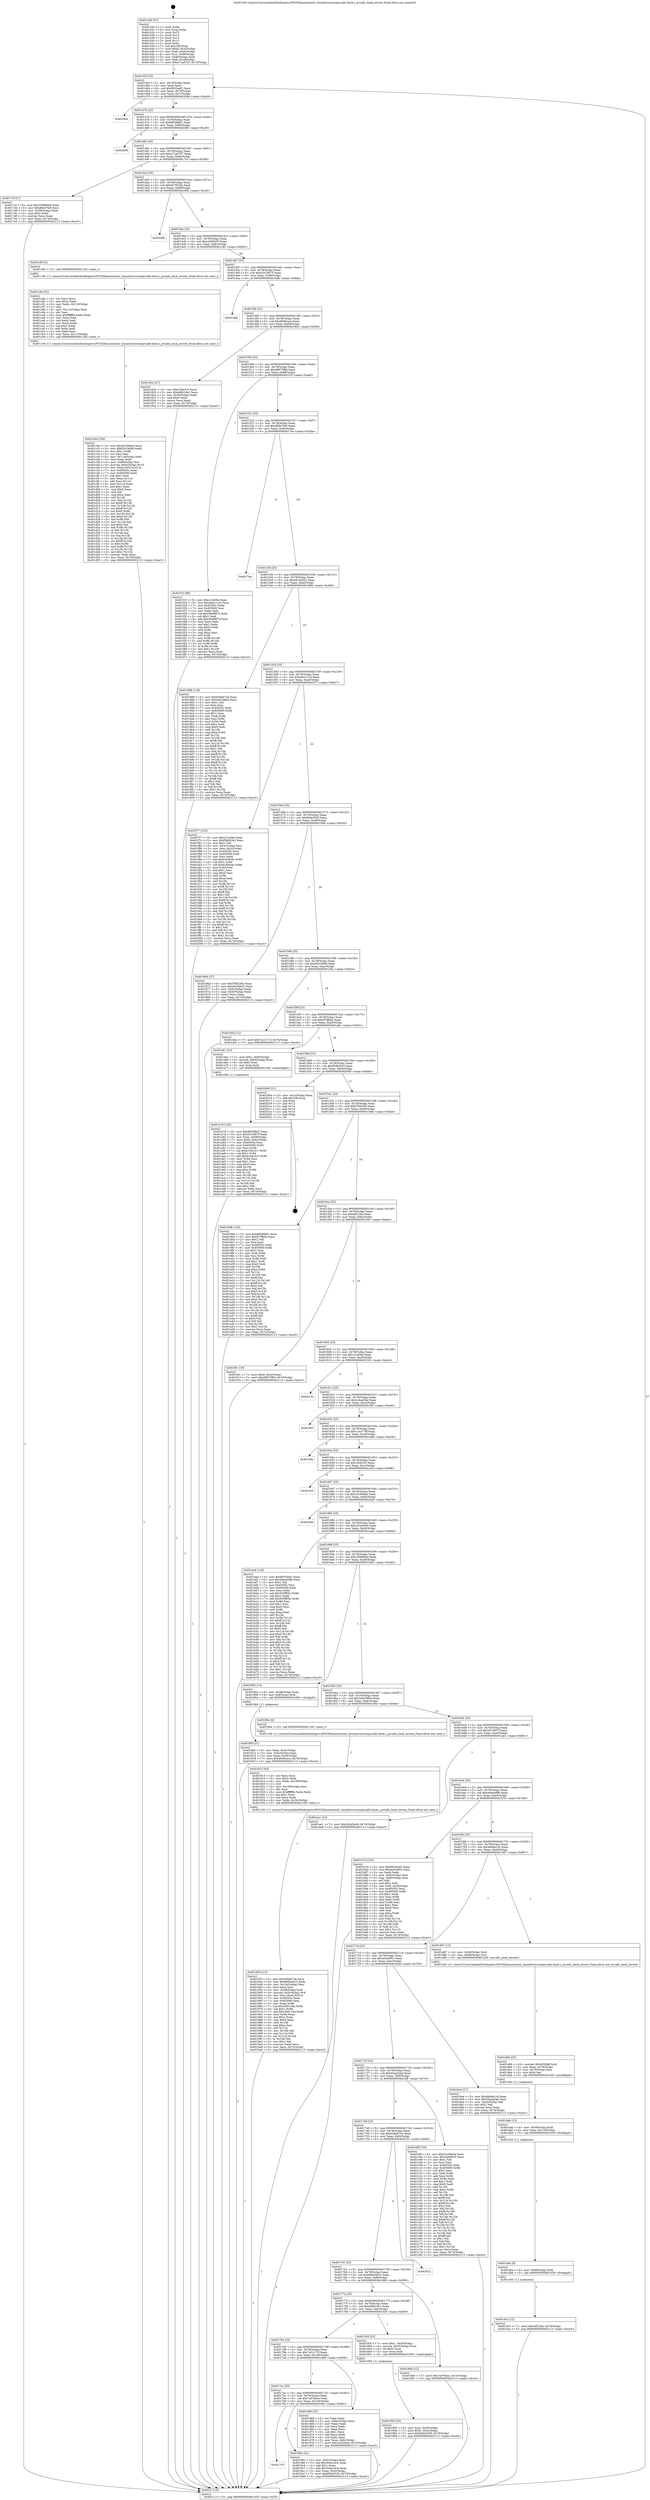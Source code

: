 digraph "0x401430" {
  label = "0x401430 (/mnt/c/Users/mathe/Desktop/tcc/POCII/binaries/extr_linuxdriversxenpvcalls-back.c_pvcalls_back_uevent_Final-ollvm.out::main(0))"
  labelloc = "t"
  node[shape=record]

  Entry [label="",width=0.3,height=0.3,shape=circle,fillcolor=black,style=filled]
  "0x40145f" [label="{
     0x40145f [23]\l
     | [instrs]\l
     &nbsp;&nbsp;0x40145f \<+3\>: mov -0x74(%rbp),%eax\l
     &nbsp;&nbsp;0x401462 \<+2\>: mov %eax,%ecx\l
     &nbsp;&nbsp;0x401464 \<+6\>: sub $0x8935eef1,%ecx\l
     &nbsp;&nbsp;0x40146a \<+3\>: mov %eax,-0x78(%rbp)\l
     &nbsp;&nbsp;0x40146d \<+3\>: mov %ecx,-0x7c(%rbp)\l
     &nbsp;&nbsp;0x401470 \<+6\>: je 000000000040209d \<main+0xc6d\>\l
  }"]
  "0x40209d" [label="{
     0x40209d\l
  }", style=dashed]
  "0x401476" [label="{
     0x401476 [22]\l
     | [instrs]\l
     &nbsp;&nbsp;0x401476 \<+5\>: jmp 000000000040147b \<main+0x4b\>\l
     &nbsp;&nbsp;0x40147b \<+3\>: mov -0x78(%rbp),%eax\l
     &nbsp;&nbsp;0x40147e \<+5\>: sub $0x89508bf1,%eax\l
     &nbsp;&nbsp;0x401483 \<+3\>: mov %eax,-0x80(%rbp)\l
     &nbsp;&nbsp;0x401486 \<+6\>: je 000000000040206f \<main+0xc3f\>\l
  }"]
  Exit [label="",width=0.3,height=0.3,shape=circle,fillcolor=black,style=filled,peripheries=2]
  "0x40206f" [label="{
     0x40206f\l
  }", style=dashed]
  "0x40148c" [label="{
     0x40148c [25]\l
     | [instrs]\l
     &nbsp;&nbsp;0x40148c \<+5\>: jmp 0000000000401491 \<main+0x61\>\l
     &nbsp;&nbsp;0x401491 \<+3\>: mov -0x78(%rbp),%eax\l
     &nbsp;&nbsp;0x401494 \<+5\>: sub $0xa71ad7d7,%eax\l
     &nbsp;&nbsp;0x401499 \<+6\>: mov %eax,-0x84(%rbp)\l
     &nbsp;&nbsp;0x40149f \<+6\>: je 00000000004017cf \<main+0x39f\>\l
  }"]
  "0x401dc3" [label="{
     0x401dc3 [12]\l
     | [instrs]\l
     &nbsp;&nbsp;0x401dc3 \<+7\>: movl $0x4df126a,-0x74(%rbp)\l
     &nbsp;&nbsp;0x401dca \<+5\>: jmp 0000000000402113 \<main+0xce3\>\l
  }"]
  "0x4017cf" [label="{
     0x4017cf [27]\l
     | [instrs]\l
     &nbsp;&nbsp;0x4017cf \<+5\>: mov $0x255880bd,%eax\l
     &nbsp;&nbsp;0x4017d4 \<+5\>: mov $0xd8de7fe9,%ecx\l
     &nbsp;&nbsp;0x4017d9 \<+3\>: mov -0x38(%rbp),%edx\l
     &nbsp;&nbsp;0x4017dc \<+3\>: cmp $0x2,%edx\l
     &nbsp;&nbsp;0x4017df \<+3\>: cmovne %ecx,%eax\l
     &nbsp;&nbsp;0x4017e2 \<+3\>: mov %eax,-0x74(%rbp)\l
     &nbsp;&nbsp;0x4017e5 \<+5\>: jmp 0000000000402113 \<main+0xce3\>\l
  }"]
  "0x4014a5" [label="{
     0x4014a5 [25]\l
     | [instrs]\l
     &nbsp;&nbsp;0x4014a5 \<+5\>: jmp 00000000004014aa \<main+0x7a\>\l
     &nbsp;&nbsp;0x4014aa \<+3\>: mov -0x78(%rbp),%eax\l
     &nbsp;&nbsp;0x4014ad \<+5\>: sub $0xbb7852fa,%eax\l
     &nbsp;&nbsp;0x4014b2 \<+6\>: mov %eax,-0x88(%rbp)\l
     &nbsp;&nbsp;0x4014b8 \<+6\>: je 00000000004020fb \<main+0xccb\>\l
  }"]
  "0x402113" [label="{
     0x402113 [5]\l
     | [instrs]\l
     &nbsp;&nbsp;0x402113 \<+5\>: jmp 000000000040145f \<main+0x2f\>\l
  }"]
  "0x401430" [label="{
     0x401430 [47]\l
     | [instrs]\l
     &nbsp;&nbsp;0x401430 \<+1\>: push %rbp\l
     &nbsp;&nbsp;0x401431 \<+3\>: mov %rsp,%rbp\l
     &nbsp;&nbsp;0x401434 \<+2\>: push %r15\l
     &nbsp;&nbsp;0x401436 \<+2\>: push %r14\l
     &nbsp;&nbsp;0x401438 \<+2\>: push %r13\l
     &nbsp;&nbsp;0x40143a \<+2\>: push %r12\l
     &nbsp;&nbsp;0x40143c \<+1\>: push %rbx\l
     &nbsp;&nbsp;0x40143d \<+7\>: sub $0x108,%rsp\l
     &nbsp;&nbsp;0x401444 \<+7\>: movl $0x0,-0x3c(%rbp)\l
     &nbsp;&nbsp;0x40144b \<+3\>: mov %edi,-0x40(%rbp)\l
     &nbsp;&nbsp;0x40144e \<+4\>: mov %rsi,-0x48(%rbp)\l
     &nbsp;&nbsp;0x401452 \<+3\>: mov -0x40(%rbp),%edi\l
     &nbsp;&nbsp;0x401455 \<+3\>: mov %edi,-0x38(%rbp)\l
     &nbsp;&nbsp;0x401458 \<+7\>: movl $0xa71ad7d7,-0x74(%rbp)\l
  }"]
  "0x401dba" [label="{
     0x401dba [9]\l
     | [instrs]\l
     &nbsp;&nbsp;0x401dba \<+4\>: mov -0x68(%rbp),%rdi\l
     &nbsp;&nbsp;0x401dbe \<+5\>: call 0000000000401030 \<free@plt\>\l
     | [calls]\l
     &nbsp;&nbsp;0x401030 \{1\} (unknown)\l
  }"]
  "0x4020fb" [label="{
     0x4020fb\l
  }", style=dashed]
  "0x4014be" [label="{
     0x4014be [25]\l
     | [instrs]\l
     &nbsp;&nbsp;0x4014be \<+5\>: jmp 00000000004014c3 \<main+0x93\>\l
     &nbsp;&nbsp;0x4014c3 \<+3\>: mov -0x78(%rbp),%eax\l
     &nbsp;&nbsp;0x4014c6 \<+5\>: sub $0xcdd0f435,%eax\l
     &nbsp;&nbsp;0x4014cb \<+6\>: mov %eax,-0x8c(%rbp)\l
     &nbsp;&nbsp;0x4014d1 \<+6\>: je 0000000000401c85 \<main+0x855\>\l
  }"]
  "0x401dab" [label="{
     0x401dab [15]\l
     | [instrs]\l
     &nbsp;&nbsp;0x401dab \<+4\>: mov -0x58(%rbp),%rdi\l
     &nbsp;&nbsp;0x401daf \<+6\>: mov %eax,-0x118(%rbp)\l
     &nbsp;&nbsp;0x401db5 \<+5\>: call 0000000000401030 \<free@plt\>\l
     | [calls]\l
     &nbsp;&nbsp;0x401030 \{1\} (unknown)\l
  }"]
  "0x401c85" [label="{
     0x401c85 [5]\l
     | [instrs]\l
     &nbsp;&nbsp;0x401c85 \<+5\>: call 0000000000401160 \<next_i\>\l
     | [calls]\l
     &nbsp;&nbsp;0x401160 \{1\} (/mnt/c/Users/mathe/Desktop/tcc/POCII/binaries/extr_linuxdriversxenpvcalls-back.c_pvcalls_back_uevent_Final-ollvm.out::next_i)\l
  }"]
  "0x4014d7" [label="{
     0x4014d7 [25]\l
     | [instrs]\l
     &nbsp;&nbsp;0x4014d7 \<+5\>: jmp 00000000004014dc \<main+0xac\>\l
     &nbsp;&nbsp;0x4014dc \<+3\>: mov -0x78(%rbp),%eax\l
     &nbsp;&nbsp;0x4014df \<+5\>: sub $0xd2e7b675,%eax\l
     &nbsp;&nbsp;0x4014e4 \<+6\>: mov %eax,-0x90(%rbp)\l
     &nbsp;&nbsp;0x4014ea \<+6\>: je 0000000000401ddb \<main+0x9ab\>\l
  }"]
  "0x401d94" [label="{
     0x401d94 [23]\l
     | [instrs]\l
     &nbsp;&nbsp;0x401d94 \<+10\>: movabs $0x4030b6,%rdi\l
     &nbsp;&nbsp;0x401d9e \<+3\>: mov %eax,-0x70(%rbp)\l
     &nbsp;&nbsp;0x401da1 \<+3\>: mov -0x70(%rbp),%esi\l
     &nbsp;&nbsp;0x401da4 \<+2\>: mov $0x0,%al\l
     &nbsp;&nbsp;0x401da6 \<+5\>: call 0000000000401040 \<printf@plt\>\l
     | [calls]\l
     &nbsp;&nbsp;0x401040 \{1\} (unknown)\l
  }"]
  "0x401ddb" [label="{
     0x401ddb\l
  }", style=dashed]
  "0x4014f0" [label="{
     0x4014f0 [25]\l
     | [instrs]\l
     &nbsp;&nbsp;0x4014f0 \<+5\>: jmp 00000000004014f5 \<main+0xc5\>\l
     &nbsp;&nbsp;0x4014f5 \<+3\>: mov -0x78(%rbp),%eax\l
     &nbsp;&nbsp;0x4014f8 \<+5\>: sub $0xd649cace,%eax\l
     &nbsp;&nbsp;0x4014fd \<+6\>: mov %eax,-0x94(%rbp)\l
     &nbsp;&nbsp;0x401503 \<+6\>: je 0000000000401824 \<main+0x3f4\>\l
  }"]
  "0x401cbe" [label="{
     0x401cbe [156]\l
     | [instrs]\l
     &nbsp;&nbsp;0x401cbe \<+5\>: mov $0x23c59bd4,%ecx\l
     &nbsp;&nbsp;0x401cc3 \<+5\>: mov $0xf3419d09,%edx\l
     &nbsp;&nbsp;0x401cc8 \<+3\>: mov $0x1,%r8b\l
     &nbsp;&nbsp;0x401ccb \<+2\>: xor %esi,%esi\l
     &nbsp;&nbsp;0x401ccd \<+6\>: mov -0x114(%rbp),%edi\l
     &nbsp;&nbsp;0x401cd3 \<+3\>: imul %eax,%edi\l
     &nbsp;&nbsp;0x401cd6 \<+4\>: mov -0x68(%rbp),%r9\l
     &nbsp;&nbsp;0x401cda \<+4\>: movslq -0x6c(%rbp),%r10\l
     &nbsp;&nbsp;0x401cde \<+4\>: mov %edi,(%r9,%r10,4)\l
     &nbsp;&nbsp;0x401ce2 \<+7\>: mov 0x40505c,%eax\l
     &nbsp;&nbsp;0x401ce9 \<+7\>: mov 0x405060,%edi\l
     &nbsp;&nbsp;0x401cf0 \<+3\>: sub $0x1,%esi\l
     &nbsp;&nbsp;0x401cf3 \<+3\>: mov %eax,%r11d\l
     &nbsp;&nbsp;0x401cf6 \<+3\>: add %esi,%r11d\l
     &nbsp;&nbsp;0x401cf9 \<+4\>: imul %r11d,%eax\l
     &nbsp;&nbsp;0x401cfd \<+3\>: and $0x1,%eax\l
     &nbsp;&nbsp;0x401d00 \<+3\>: cmp $0x0,%eax\l
     &nbsp;&nbsp;0x401d03 \<+3\>: sete %bl\l
     &nbsp;&nbsp;0x401d06 \<+3\>: cmp $0xa,%edi\l
     &nbsp;&nbsp;0x401d09 \<+4\>: setl %r14b\l
     &nbsp;&nbsp;0x401d0d \<+3\>: mov %bl,%r15b\l
     &nbsp;&nbsp;0x401d10 \<+4\>: xor $0xff,%r15b\l
     &nbsp;&nbsp;0x401d14 \<+3\>: mov %r14b,%r12b\l
     &nbsp;&nbsp;0x401d17 \<+4\>: xor $0xff,%r12b\l
     &nbsp;&nbsp;0x401d1b \<+4\>: xor $0x0,%r8b\l
     &nbsp;&nbsp;0x401d1f \<+3\>: mov %r15b,%r13b\l
     &nbsp;&nbsp;0x401d22 \<+4\>: and $0x0,%r13b\l
     &nbsp;&nbsp;0x401d26 \<+3\>: and %r8b,%bl\l
     &nbsp;&nbsp;0x401d29 \<+3\>: mov %r12b,%al\l
     &nbsp;&nbsp;0x401d2c \<+2\>: and $0x0,%al\l
     &nbsp;&nbsp;0x401d2e \<+3\>: and %r8b,%r14b\l
     &nbsp;&nbsp;0x401d31 \<+3\>: or %bl,%r13b\l
     &nbsp;&nbsp;0x401d34 \<+3\>: or %r14b,%al\l
     &nbsp;&nbsp;0x401d37 \<+3\>: xor %al,%r13b\l
     &nbsp;&nbsp;0x401d3a \<+3\>: or %r12b,%r15b\l
     &nbsp;&nbsp;0x401d3d \<+4\>: xor $0xff,%r15b\l
     &nbsp;&nbsp;0x401d41 \<+4\>: or $0x0,%r8b\l
     &nbsp;&nbsp;0x401d45 \<+3\>: and %r8b,%r15b\l
     &nbsp;&nbsp;0x401d48 \<+3\>: or %r15b,%r13b\l
     &nbsp;&nbsp;0x401d4b \<+4\>: test $0x1,%r13b\l
     &nbsp;&nbsp;0x401d4f \<+3\>: cmovne %edx,%ecx\l
     &nbsp;&nbsp;0x401d52 \<+3\>: mov %ecx,-0x74(%rbp)\l
     &nbsp;&nbsp;0x401d55 \<+5\>: jmp 0000000000402113 \<main+0xce3\>\l
  }"]
  "0x401824" [label="{
     0x401824 [27]\l
     | [instrs]\l
     &nbsp;&nbsp;0x401824 \<+5\>: mov $0x1fc9cf10,%eax\l
     &nbsp;&nbsp;0x401829 \<+5\>: mov $0x6dfb14b1,%ecx\l
     &nbsp;&nbsp;0x40182e \<+3\>: mov -0x34(%rbp),%edx\l
     &nbsp;&nbsp;0x401831 \<+3\>: cmp $0x0,%edx\l
     &nbsp;&nbsp;0x401834 \<+3\>: cmove %ecx,%eax\l
     &nbsp;&nbsp;0x401837 \<+3\>: mov %eax,-0x74(%rbp)\l
     &nbsp;&nbsp;0x40183a \<+5\>: jmp 0000000000402113 \<main+0xce3\>\l
  }"]
  "0x401509" [label="{
     0x401509 [25]\l
     | [instrs]\l
     &nbsp;&nbsp;0x401509 \<+5\>: jmp 000000000040150e \<main+0xde\>\l
     &nbsp;&nbsp;0x40150e \<+3\>: mov -0x78(%rbp),%eax\l
     &nbsp;&nbsp;0x401511 \<+5\>: sub $0xd8975fb9,%eax\l
     &nbsp;&nbsp;0x401516 \<+6\>: mov %eax,-0x98(%rbp)\l
     &nbsp;&nbsp;0x40151c \<+6\>: je 0000000000401f1f \<main+0xaef\>\l
  }"]
  "0x401c8a" [label="{
     0x401c8a [52]\l
     | [instrs]\l
     &nbsp;&nbsp;0x401c8a \<+2\>: xor %ecx,%ecx\l
     &nbsp;&nbsp;0x401c8c \<+5\>: mov $0x2,%edx\l
     &nbsp;&nbsp;0x401c91 \<+6\>: mov %edx,-0x110(%rbp)\l
     &nbsp;&nbsp;0x401c97 \<+1\>: cltd\l
     &nbsp;&nbsp;0x401c98 \<+6\>: mov -0x110(%rbp),%esi\l
     &nbsp;&nbsp;0x401c9e \<+2\>: idiv %esi\l
     &nbsp;&nbsp;0x401ca0 \<+6\>: imul $0xfffffffe,%edx,%edx\l
     &nbsp;&nbsp;0x401ca6 \<+2\>: mov %ecx,%edi\l
     &nbsp;&nbsp;0x401ca8 \<+2\>: sub %edx,%edi\l
     &nbsp;&nbsp;0x401caa \<+2\>: mov %ecx,%edx\l
     &nbsp;&nbsp;0x401cac \<+3\>: sub $0x1,%edx\l
     &nbsp;&nbsp;0x401caf \<+2\>: add %edx,%edi\l
     &nbsp;&nbsp;0x401cb1 \<+2\>: sub %edi,%ecx\l
     &nbsp;&nbsp;0x401cb3 \<+6\>: mov %ecx,-0x114(%rbp)\l
     &nbsp;&nbsp;0x401cb9 \<+5\>: call 0000000000401160 \<next_i\>\l
     | [calls]\l
     &nbsp;&nbsp;0x401160 \{1\} (/mnt/c/Users/mathe/Desktop/tcc/POCII/binaries/extr_linuxdriversxenpvcalls-back.c_pvcalls_back_uevent_Final-ollvm.out::next_i)\l
  }"]
  "0x401f1f" [label="{
     0x401f1f [88]\l
     | [instrs]\l
     &nbsp;&nbsp;0x401f1f \<+5\>: mov $0xc21e09e,%eax\l
     &nbsp;&nbsp;0x401f24 \<+5\>: mov $0xebd1c124,%ecx\l
     &nbsp;&nbsp;0x401f29 \<+7\>: mov 0x40505c,%edx\l
     &nbsp;&nbsp;0x401f30 \<+7\>: mov 0x405060,%esi\l
     &nbsp;&nbsp;0x401f37 \<+2\>: mov %edx,%edi\l
     &nbsp;&nbsp;0x401f39 \<+6\>: sub $0x36e98f74,%edi\l
     &nbsp;&nbsp;0x401f3f \<+3\>: sub $0x1,%edi\l
     &nbsp;&nbsp;0x401f42 \<+6\>: add $0x36e98f74,%edi\l
     &nbsp;&nbsp;0x401f48 \<+3\>: imul %edi,%edx\l
     &nbsp;&nbsp;0x401f4b \<+3\>: and $0x1,%edx\l
     &nbsp;&nbsp;0x401f4e \<+3\>: cmp $0x0,%edx\l
     &nbsp;&nbsp;0x401f51 \<+4\>: sete %r8b\l
     &nbsp;&nbsp;0x401f55 \<+3\>: cmp $0xa,%esi\l
     &nbsp;&nbsp;0x401f58 \<+4\>: setl %r9b\l
     &nbsp;&nbsp;0x401f5c \<+3\>: mov %r8b,%r10b\l
     &nbsp;&nbsp;0x401f5f \<+3\>: and %r9b,%r10b\l
     &nbsp;&nbsp;0x401f62 \<+3\>: xor %r9b,%r8b\l
     &nbsp;&nbsp;0x401f65 \<+3\>: or %r8b,%r10b\l
     &nbsp;&nbsp;0x401f68 \<+4\>: test $0x1,%r10b\l
     &nbsp;&nbsp;0x401f6c \<+3\>: cmovne %ecx,%eax\l
     &nbsp;&nbsp;0x401f6f \<+3\>: mov %eax,-0x74(%rbp)\l
     &nbsp;&nbsp;0x401f72 \<+5\>: jmp 0000000000402113 \<main+0xce3\>\l
  }"]
  "0x401522" [label="{
     0x401522 [25]\l
     | [instrs]\l
     &nbsp;&nbsp;0x401522 \<+5\>: jmp 0000000000401527 \<main+0xf7\>\l
     &nbsp;&nbsp;0x401527 \<+3\>: mov -0x78(%rbp),%eax\l
     &nbsp;&nbsp;0x40152a \<+5\>: sub $0xd8de7fe9,%eax\l
     &nbsp;&nbsp;0x40152f \<+6\>: mov %eax,-0x9c(%rbp)\l
     &nbsp;&nbsp;0x401535 \<+6\>: je 00000000004017ea \<main+0x3ba\>\l
  }"]
  "0x401a78" [label="{
     0x401a78 [105]\l
     | [instrs]\l
     &nbsp;&nbsp;0x401a78 \<+5\>: mov $0x89508bf1,%ecx\l
     &nbsp;&nbsp;0x401a7d \<+5\>: mov $0x2f13067f,%edx\l
     &nbsp;&nbsp;0x401a82 \<+4\>: mov %rax,-0x68(%rbp)\l
     &nbsp;&nbsp;0x401a86 \<+7\>: movl $0x0,-0x6c(%rbp)\l
     &nbsp;&nbsp;0x401a8d \<+7\>: mov 0x40505c,%esi\l
     &nbsp;&nbsp;0x401a94 \<+8\>: mov 0x405060,%r8d\l
     &nbsp;&nbsp;0x401a9c \<+3\>: mov %esi,%r9d\l
     &nbsp;&nbsp;0x401a9f \<+7\>: sub $0xb164c3c7,%r9d\l
     &nbsp;&nbsp;0x401aa6 \<+4\>: sub $0x1,%r9d\l
     &nbsp;&nbsp;0x401aaa \<+7\>: add $0xb164c3c7,%r9d\l
     &nbsp;&nbsp;0x401ab1 \<+4\>: imul %r9d,%esi\l
     &nbsp;&nbsp;0x401ab5 \<+3\>: and $0x1,%esi\l
     &nbsp;&nbsp;0x401ab8 \<+3\>: cmp $0x0,%esi\l
     &nbsp;&nbsp;0x401abb \<+4\>: sete %r10b\l
     &nbsp;&nbsp;0x401abf \<+4\>: cmp $0xa,%r8d\l
     &nbsp;&nbsp;0x401ac3 \<+4\>: setl %r11b\l
     &nbsp;&nbsp;0x401ac7 \<+3\>: mov %r10b,%bl\l
     &nbsp;&nbsp;0x401aca \<+3\>: and %r11b,%bl\l
     &nbsp;&nbsp;0x401acd \<+3\>: xor %r11b,%r10b\l
     &nbsp;&nbsp;0x401ad0 \<+3\>: or %r10b,%bl\l
     &nbsp;&nbsp;0x401ad3 \<+3\>: test $0x1,%bl\l
     &nbsp;&nbsp;0x401ad6 \<+3\>: cmovne %edx,%ecx\l
     &nbsp;&nbsp;0x401ad9 \<+3\>: mov %ecx,-0x74(%rbp)\l
     &nbsp;&nbsp;0x401adc \<+5\>: jmp 0000000000402113 \<main+0xce3\>\l
  }"]
  "0x4017ea" [label="{
     0x4017ea\l
  }", style=dashed]
  "0x40153b" [label="{
     0x40153b [25]\l
     | [instrs]\l
     &nbsp;&nbsp;0x40153b \<+5\>: jmp 0000000000401540 \<main+0x110\>\l
     &nbsp;&nbsp;0x401540 \<+3\>: mov -0x78(%rbp),%eax\l
     &nbsp;&nbsp;0x401543 \<+5\>: sub $0xe810eb32,%eax\l
     &nbsp;&nbsp;0x401548 \<+6\>: mov %eax,-0xa0(%rbp)\l
     &nbsp;&nbsp;0x40154e \<+6\>: je 0000000000401888 \<main+0x458\>\l
  }"]
  "0x4017c5" [label="{
     0x4017c5\l
  }", style=dashed]
  "0x401888" [label="{
     0x401888 [134]\l
     | [instrs]\l
     &nbsp;&nbsp;0x401888 \<+5\>: mov $0x628a673e,%eax\l
     &nbsp;&nbsp;0x40188d \<+5\>: mov $0x2e0248b4,%ecx\l
     &nbsp;&nbsp;0x401892 \<+2\>: mov $0x1,%dl\l
     &nbsp;&nbsp;0x401894 \<+2\>: xor %esi,%esi\l
     &nbsp;&nbsp;0x401896 \<+7\>: mov 0x40505c,%edi\l
     &nbsp;&nbsp;0x40189d \<+8\>: mov 0x405060,%r8d\l
     &nbsp;&nbsp;0x4018a5 \<+3\>: sub $0x1,%esi\l
     &nbsp;&nbsp;0x4018a8 \<+3\>: mov %edi,%r9d\l
     &nbsp;&nbsp;0x4018ab \<+3\>: add %esi,%r9d\l
     &nbsp;&nbsp;0x4018ae \<+4\>: imul %r9d,%edi\l
     &nbsp;&nbsp;0x4018b2 \<+3\>: and $0x1,%edi\l
     &nbsp;&nbsp;0x4018b5 \<+3\>: cmp $0x0,%edi\l
     &nbsp;&nbsp;0x4018b8 \<+4\>: sete %r10b\l
     &nbsp;&nbsp;0x4018bc \<+4\>: cmp $0xa,%r8d\l
     &nbsp;&nbsp;0x4018c0 \<+4\>: setl %r11b\l
     &nbsp;&nbsp;0x4018c4 \<+3\>: mov %r10b,%bl\l
     &nbsp;&nbsp;0x4018c7 \<+3\>: xor $0xff,%bl\l
     &nbsp;&nbsp;0x4018ca \<+3\>: mov %r11b,%r14b\l
     &nbsp;&nbsp;0x4018cd \<+4\>: xor $0xff,%r14b\l
     &nbsp;&nbsp;0x4018d1 \<+3\>: xor $0x1,%dl\l
     &nbsp;&nbsp;0x4018d4 \<+3\>: mov %bl,%r15b\l
     &nbsp;&nbsp;0x4018d7 \<+4\>: and $0xff,%r15b\l
     &nbsp;&nbsp;0x4018db \<+3\>: and %dl,%r10b\l
     &nbsp;&nbsp;0x4018de \<+3\>: mov %r14b,%r12b\l
     &nbsp;&nbsp;0x4018e1 \<+4\>: and $0xff,%r12b\l
     &nbsp;&nbsp;0x4018e5 \<+3\>: and %dl,%r11b\l
     &nbsp;&nbsp;0x4018e8 \<+3\>: or %r10b,%r15b\l
     &nbsp;&nbsp;0x4018eb \<+3\>: or %r11b,%r12b\l
     &nbsp;&nbsp;0x4018ee \<+3\>: xor %r12b,%r15b\l
     &nbsp;&nbsp;0x4018f1 \<+3\>: or %r14b,%bl\l
     &nbsp;&nbsp;0x4018f4 \<+3\>: xor $0xff,%bl\l
     &nbsp;&nbsp;0x4018f7 \<+3\>: or $0x1,%dl\l
     &nbsp;&nbsp;0x4018fa \<+2\>: and %dl,%bl\l
     &nbsp;&nbsp;0x4018fc \<+3\>: or %bl,%r15b\l
     &nbsp;&nbsp;0x4018ff \<+4\>: test $0x1,%r15b\l
     &nbsp;&nbsp;0x401903 \<+3\>: cmovne %ecx,%eax\l
     &nbsp;&nbsp;0x401906 \<+3\>: mov %eax,-0x74(%rbp)\l
     &nbsp;&nbsp;0x401909 \<+5\>: jmp 0000000000402113 \<main+0xce3\>\l
  }"]
  "0x401554" [label="{
     0x401554 [25]\l
     | [instrs]\l
     &nbsp;&nbsp;0x401554 \<+5\>: jmp 0000000000401559 \<main+0x129\>\l
     &nbsp;&nbsp;0x401559 \<+3\>: mov -0x78(%rbp),%eax\l
     &nbsp;&nbsp;0x40155c \<+5\>: sub $0xebd1c124,%eax\l
     &nbsp;&nbsp;0x401561 \<+6\>: mov %eax,-0xa4(%rbp)\l
     &nbsp;&nbsp;0x401567 \<+6\>: je 0000000000401f77 \<main+0xb47\>\l
  }"]
  "0x4019bc" [label="{
     0x4019bc [31]\l
     | [instrs]\l
     &nbsp;&nbsp;0x4019bc \<+3\>: mov -0x5c(%rbp),%eax\l
     &nbsp;&nbsp;0x4019bf \<+5\>: sub $0x304e1dc4,%eax\l
     &nbsp;&nbsp;0x4019c4 \<+3\>: add $0x1,%eax\l
     &nbsp;&nbsp;0x4019c7 \<+5\>: add $0x304e1dc4,%eax\l
     &nbsp;&nbsp;0x4019cc \<+3\>: mov %eax,-0x5c(%rbp)\l
     &nbsp;&nbsp;0x4019cf \<+7\>: movl $0xf04b3529,-0x74(%rbp)\l
     &nbsp;&nbsp;0x4019d6 \<+5\>: jmp 0000000000402113 \<main+0xce3\>\l
  }"]
  "0x401f77" [label="{
     0x401f77 [150]\l
     | [instrs]\l
     &nbsp;&nbsp;0x401f77 \<+5\>: mov $0xc21e09e,%eax\l
     &nbsp;&nbsp;0x401f7c \<+5\>: mov $0xf5d843e3,%ecx\l
     &nbsp;&nbsp;0x401f81 \<+2\>: mov $0x1,%dl\l
     &nbsp;&nbsp;0x401f83 \<+3\>: mov -0x3c(%rbp),%esi\l
     &nbsp;&nbsp;0x401f86 \<+3\>: mov %esi,-0x2c(%rbp)\l
     &nbsp;&nbsp;0x401f89 \<+7\>: mov 0x40505c,%esi\l
     &nbsp;&nbsp;0x401f90 \<+7\>: mov 0x405060,%edi\l
     &nbsp;&nbsp;0x401f97 \<+3\>: mov %esi,%r8d\l
     &nbsp;&nbsp;0x401f9a \<+7\>: add $0xfc306c6c,%r8d\l
     &nbsp;&nbsp;0x401fa1 \<+4\>: sub $0x1,%r8d\l
     &nbsp;&nbsp;0x401fa5 \<+7\>: sub $0xfc306c6c,%r8d\l
     &nbsp;&nbsp;0x401fac \<+4\>: imul %r8d,%esi\l
     &nbsp;&nbsp;0x401fb0 \<+3\>: and $0x1,%esi\l
     &nbsp;&nbsp;0x401fb3 \<+3\>: cmp $0x0,%esi\l
     &nbsp;&nbsp;0x401fb6 \<+4\>: sete %r9b\l
     &nbsp;&nbsp;0x401fba \<+3\>: cmp $0xa,%edi\l
     &nbsp;&nbsp;0x401fbd \<+4\>: setl %r10b\l
     &nbsp;&nbsp;0x401fc1 \<+3\>: mov %r9b,%r11b\l
     &nbsp;&nbsp;0x401fc4 \<+4\>: xor $0xff,%r11b\l
     &nbsp;&nbsp;0x401fc8 \<+3\>: mov %r10b,%bl\l
     &nbsp;&nbsp;0x401fcb \<+3\>: xor $0xff,%bl\l
     &nbsp;&nbsp;0x401fce \<+3\>: xor $0x1,%dl\l
     &nbsp;&nbsp;0x401fd1 \<+3\>: mov %r11b,%r14b\l
     &nbsp;&nbsp;0x401fd4 \<+4\>: and $0xff,%r14b\l
     &nbsp;&nbsp;0x401fd8 \<+3\>: and %dl,%r9b\l
     &nbsp;&nbsp;0x401fdb \<+3\>: mov %bl,%r15b\l
     &nbsp;&nbsp;0x401fde \<+4\>: and $0xff,%r15b\l
     &nbsp;&nbsp;0x401fe2 \<+3\>: and %dl,%r10b\l
     &nbsp;&nbsp;0x401fe5 \<+3\>: or %r9b,%r14b\l
     &nbsp;&nbsp;0x401fe8 \<+3\>: or %r10b,%r15b\l
     &nbsp;&nbsp;0x401feb \<+3\>: xor %r15b,%r14b\l
     &nbsp;&nbsp;0x401fee \<+3\>: or %bl,%r11b\l
     &nbsp;&nbsp;0x401ff1 \<+4\>: xor $0xff,%r11b\l
     &nbsp;&nbsp;0x401ff5 \<+3\>: or $0x1,%dl\l
     &nbsp;&nbsp;0x401ff8 \<+3\>: and %dl,%r11b\l
     &nbsp;&nbsp;0x401ffb \<+3\>: or %r11b,%r14b\l
     &nbsp;&nbsp;0x401ffe \<+4\>: test $0x1,%r14b\l
     &nbsp;&nbsp;0x402002 \<+3\>: cmovne %ecx,%eax\l
     &nbsp;&nbsp;0x402005 \<+3\>: mov %eax,-0x74(%rbp)\l
     &nbsp;&nbsp;0x402008 \<+5\>: jmp 0000000000402113 \<main+0xce3\>\l
  }"]
  "0x40156d" [label="{
     0x40156d [25]\l
     | [instrs]\l
     &nbsp;&nbsp;0x40156d \<+5\>: jmp 0000000000401572 \<main+0x142\>\l
     &nbsp;&nbsp;0x401572 \<+3\>: mov -0x78(%rbp),%eax\l
     &nbsp;&nbsp;0x401575 \<+5\>: sub $0xf04b3529,%eax\l
     &nbsp;&nbsp;0x40157a \<+6\>: mov %eax,-0xa8(%rbp)\l
     &nbsp;&nbsp;0x401580 \<+6\>: je 000000000040186d \<main+0x43d\>\l
  }"]
  "0x4017ac" [label="{
     0x4017ac [25]\l
     | [instrs]\l
     &nbsp;&nbsp;0x4017ac \<+5\>: jmp 00000000004017b1 \<main+0x381\>\l
     &nbsp;&nbsp;0x4017b1 \<+3\>: mov -0x78(%rbp),%eax\l
     &nbsp;&nbsp;0x4017b4 \<+5\>: sub $0x7a978ece,%eax\l
     &nbsp;&nbsp;0x4017b9 \<+6\>: mov %eax,-0x104(%rbp)\l
     &nbsp;&nbsp;0x4017bf \<+6\>: je 00000000004019bc \<main+0x58c\>\l
  }"]
  "0x40186d" [label="{
     0x40186d [27]\l
     | [instrs]\l
     &nbsp;&nbsp;0x40186d \<+5\>: mov $0xf7fd4265,%eax\l
     &nbsp;&nbsp;0x401872 \<+5\>: mov $0xe810eb32,%ecx\l
     &nbsp;&nbsp;0x401877 \<+3\>: mov -0x5c(%rbp),%edx\l
     &nbsp;&nbsp;0x40187a \<+3\>: cmp -0x50(%rbp),%edx\l
     &nbsp;&nbsp;0x40187d \<+3\>: cmovl %ecx,%eax\l
     &nbsp;&nbsp;0x401880 \<+3\>: mov %eax,-0x74(%rbp)\l
     &nbsp;&nbsp;0x401883 \<+5\>: jmp 0000000000402113 \<main+0xce3\>\l
  }"]
  "0x401586" [label="{
     0x401586 [25]\l
     | [instrs]\l
     &nbsp;&nbsp;0x401586 \<+5\>: jmp 000000000040158b \<main+0x15b\>\l
     &nbsp;&nbsp;0x40158b \<+3\>: mov -0x78(%rbp),%eax\l
     &nbsp;&nbsp;0x40158e \<+5\>: sub $0xf3419d09,%eax\l
     &nbsp;&nbsp;0x401593 \<+6\>: mov %eax,-0xac(%rbp)\l
     &nbsp;&nbsp;0x401599 \<+6\>: je 0000000000401d5a \<main+0x92a\>\l
  }"]
  "0x401d66" [label="{
     0x401d66 [33]\l
     | [instrs]\l
     &nbsp;&nbsp;0x401d66 \<+2\>: xor %eax,%eax\l
     &nbsp;&nbsp;0x401d68 \<+3\>: mov -0x6c(%rbp),%ecx\l
     &nbsp;&nbsp;0x401d6b \<+2\>: mov %eax,%edx\l
     &nbsp;&nbsp;0x401d6d \<+2\>: sub %ecx,%edx\l
     &nbsp;&nbsp;0x401d6f \<+2\>: mov %eax,%ecx\l
     &nbsp;&nbsp;0x401d71 \<+3\>: sub $0x1,%ecx\l
     &nbsp;&nbsp;0x401d74 \<+2\>: add %ecx,%edx\l
     &nbsp;&nbsp;0x401d76 \<+2\>: sub %edx,%eax\l
     &nbsp;&nbsp;0x401d78 \<+3\>: mov %eax,-0x6c(%rbp)\l
     &nbsp;&nbsp;0x401d7b \<+7\>: movl $0x243a5e0d,-0x74(%rbp)\l
     &nbsp;&nbsp;0x401d82 \<+5\>: jmp 0000000000402113 \<main+0xce3\>\l
  }"]
  "0x401d5a" [label="{
     0x401d5a [12]\l
     | [instrs]\l
     &nbsp;&nbsp;0x401d5a \<+7\>: movl $0x7a21c71f,-0x74(%rbp)\l
     &nbsp;&nbsp;0x401d61 \<+5\>: jmp 0000000000402113 \<main+0xce3\>\l
  }"]
  "0x40159f" [label="{
     0x40159f [25]\l
     | [instrs]\l
     &nbsp;&nbsp;0x40159f \<+5\>: jmp 00000000004015a4 \<main+0x174\>\l
     &nbsp;&nbsp;0x4015a4 \<+3\>: mov -0x78(%rbp),%eax\l
     &nbsp;&nbsp;0x4015a7 \<+5\>: sub $0xf37ffb0e,%eax\l
     &nbsp;&nbsp;0x4015ac \<+6\>: mov %eax,-0xb0(%rbp)\l
     &nbsp;&nbsp;0x4015b2 \<+6\>: je 0000000000401a61 \<main+0x631\>\l
  }"]
  "0x40193f" [label="{
     0x40193f [113]\l
     | [instrs]\l
     &nbsp;&nbsp;0x40193f \<+5\>: mov $0x628a673e,%ecx\l
     &nbsp;&nbsp;0x401944 \<+5\>: mov $0x6982d023,%edx\l
     &nbsp;&nbsp;0x401949 \<+6\>: mov -0x10c(%rbp),%esi\l
     &nbsp;&nbsp;0x40194f \<+3\>: imul %eax,%esi\l
     &nbsp;&nbsp;0x401952 \<+4\>: mov -0x58(%rbp),%rdi\l
     &nbsp;&nbsp;0x401956 \<+4\>: movslq -0x5c(%rbp),%r8\l
     &nbsp;&nbsp;0x40195a \<+4\>: mov %esi,(%rdi,%r8,4)\l
     &nbsp;&nbsp;0x40195e \<+7\>: mov 0x40505c,%eax\l
     &nbsp;&nbsp;0x401965 \<+7\>: mov 0x405060,%esi\l
     &nbsp;&nbsp;0x40196c \<+3\>: mov %eax,%r9d\l
     &nbsp;&nbsp;0x40196f \<+7\>: sub $0xcf30118a,%r9d\l
     &nbsp;&nbsp;0x401976 \<+4\>: sub $0x1,%r9d\l
     &nbsp;&nbsp;0x40197a \<+7\>: add $0xcf30118a,%r9d\l
     &nbsp;&nbsp;0x401981 \<+4\>: imul %r9d,%eax\l
     &nbsp;&nbsp;0x401985 \<+3\>: and $0x1,%eax\l
     &nbsp;&nbsp;0x401988 \<+3\>: cmp $0x0,%eax\l
     &nbsp;&nbsp;0x40198b \<+4\>: sete %r10b\l
     &nbsp;&nbsp;0x40198f \<+3\>: cmp $0xa,%esi\l
     &nbsp;&nbsp;0x401992 \<+4\>: setl %r11b\l
     &nbsp;&nbsp;0x401996 \<+3\>: mov %r10b,%bl\l
     &nbsp;&nbsp;0x401999 \<+3\>: and %r11b,%bl\l
     &nbsp;&nbsp;0x40199c \<+3\>: xor %r11b,%r10b\l
     &nbsp;&nbsp;0x40199f \<+3\>: or %r10b,%bl\l
     &nbsp;&nbsp;0x4019a2 \<+3\>: test $0x1,%bl\l
     &nbsp;&nbsp;0x4019a5 \<+3\>: cmovne %edx,%ecx\l
     &nbsp;&nbsp;0x4019a8 \<+3\>: mov %ecx,-0x74(%rbp)\l
     &nbsp;&nbsp;0x4019ab \<+5\>: jmp 0000000000402113 \<main+0xce3\>\l
  }"]
  "0x401a61" [label="{
     0x401a61 [23]\l
     | [instrs]\l
     &nbsp;&nbsp;0x401a61 \<+7\>: movl $0x1,-0x60(%rbp)\l
     &nbsp;&nbsp;0x401a68 \<+4\>: movslq -0x60(%rbp),%rax\l
     &nbsp;&nbsp;0x401a6c \<+4\>: shl $0x2,%rax\l
     &nbsp;&nbsp;0x401a70 \<+3\>: mov %rax,%rdi\l
     &nbsp;&nbsp;0x401a73 \<+5\>: call 0000000000401050 \<malloc@plt\>\l
     | [calls]\l
     &nbsp;&nbsp;0x401050 \{1\} (unknown)\l
  }"]
  "0x4015b8" [label="{
     0x4015b8 [25]\l
     | [instrs]\l
     &nbsp;&nbsp;0x4015b8 \<+5\>: jmp 00000000004015bd \<main+0x18d\>\l
     &nbsp;&nbsp;0x4015bd \<+3\>: mov -0x78(%rbp),%eax\l
     &nbsp;&nbsp;0x4015c0 \<+5\>: sub $0xf5d843e3,%eax\l
     &nbsp;&nbsp;0x4015c5 \<+6\>: mov %eax,-0xb4(%rbp)\l
     &nbsp;&nbsp;0x4015cb \<+6\>: je 000000000040200d \<main+0xbdd\>\l
  }"]
  "0x401913" [label="{
     0x401913 [44]\l
     | [instrs]\l
     &nbsp;&nbsp;0x401913 \<+2\>: xor %ecx,%ecx\l
     &nbsp;&nbsp;0x401915 \<+5\>: mov $0x2,%edx\l
     &nbsp;&nbsp;0x40191a \<+6\>: mov %edx,-0x108(%rbp)\l
     &nbsp;&nbsp;0x401920 \<+1\>: cltd\l
     &nbsp;&nbsp;0x401921 \<+6\>: mov -0x108(%rbp),%esi\l
     &nbsp;&nbsp;0x401927 \<+2\>: idiv %esi\l
     &nbsp;&nbsp;0x401929 \<+6\>: imul $0xfffffffe,%edx,%edx\l
     &nbsp;&nbsp;0x40192f \<+3\>: sub $0x1,%ecx\l
     &nbsp;&nbsp;0x401932 \<+2\>: sub %ecx,%edx\l
     &nbsp;&nbsp;0x401934 \<+6\>: mov %edx,-0x10c(%rbp)\l
     &nbsp;&nbsp;0x40193a \<+5\>: call 0000000000401160 \<next_i\>\l
     | [calls]\l
     &nbsp;&nbsp;0x401160 \{1\} (/mnt/c/Users/mathe/Desktop/tcc/POCII/binaries/extr_linuxdriversxenpvcalls-back.c_pvcalls_back_uevent_Final-ollvm.out::next_i)\l
  }"]
  "0x40200d" [label="{
     0x40200d [21]\l
     | [instrs]\l
     &nbsp;&nbsp;0x40200d \<+3\>: mov -0x2c(%rbp),%eax\l
     &nbsp;&nbsp;0x402010 \<+7\>: add $0x108,%rsp\l
     &nbsp;&nbsp;0x402017 \<+1\>: pop %rbx\l
     &nbsp;&nbsp;0x402018 \<+2\>: pop %r12\l
     &nbsp;&nbsp;0x40201a \<+2\>: pop %r13\l
     &nbsp;&nbsp;0x40201c \<+2\>: pop %r14\l
     &nbsp;&nbsp;0x40201e \<+2\>: pop %r15\l
     &nbsp;&nbsp;0x402020 \<+1\>: pop %rbp\l
     &nbsp;&nbsp;0x402021 \<+1\>: ret\l
  }"]
  "0x4015d1" [label="{
     0x4015d1 [25]\l
     | [instrs]\l
     &nbsp;&nbsp;0x4015d1 \<+5\>: jmp 00000000004015d6 \<main+0x1a6\>\l
     &nbsp;&nbsp;0x4015d6 \<+3\>: mov -0x78(%rbp),%eax\l
     &nbsp;&nbsp;0x4015d9 \<+5\>: sub $0xf7fd4265,%eax\l
     &nbsp;&nbsp;0x4015de \<+6\>: mov %eax,-0xb8(%rbp)\l
     &nbsp;&nbsp;0x4015e4 \<+6\>: je 00000000004019db \<main+0x5ab\>\l
  }"]
  "0x401856" [label="{
     0x401856 [23]\l
     | [instrs]\l
     &nbsp;&nbsp;0x401856 \<+4\>: mov %rax,-0x58(%rbp)\l
     &nbsp;&nbsp;0x40185a \<+7\>: movl $0x0,-0x5c(%rbp)\l
     &nbsp;&nbsp;0x401861 \<+7\>: movl $0xf04b3529,-0x74(%rbp)\l
     &nbsp;&nbsp;0x401868 \<+5\>: jmp 0000000000402113 \<main+0xce3\>\l
  }"]
  "0x4019db" [label="{
     0x4019db [134]\l
     | [instrs]\l
     &nbsp;&nbsp;0x4019db \<+5\>: mov $0x89508bf1,%eax\l
     &nbsp;&nbsp;0x4019e0 \<+5\>: mov $0xf37ffb0e,%ecx\l
     &nbsp;&nbsp;0x4019e5 \<+2\>: mov $0x1,%dl\l
     &nbsp;&nbsp;0x4019e7 \<+2\>: xor %esi,%esi\l
     &nbsp;&nbsp;0x4019e9 \<+7\>: mov 0x40505c,%edi\l
     &nbsp;&nbsp;0x4019f0 \<+8\>: mov 0x405060,%r8d\l
     &nbsp;&nbsp;0x4019f8 \<+3\>: sub $0x1,%esi\l
     &nbsp;&nbsp;0x4019fb \<+3\>: mov %edi,%r9d\l
     &nbsp;&nbsp;0x4019fe \<+3\>: add %esi,%r9d\l
     &nbsp;&nbsp;0x401a01 \<+4\>: imul %r9d,%edi\l
     &nbsp;&nbsp;0x401a05 \<+3\>: and $0x1,%edi\l
     &nbsp;&nbsp;0x401a08 \<+3\>: cmp $0x0,%edi\l
     &nbsp;&nbsp;0x401a0b \<+4\>: sete %r10b\l
     &nbsp;&nbsp;0x401a0f \<+4\>: cmp $0xa,%r8d\l
     &nbsp;&nbsp;0x401a13 \<+4\>: setl %r11b\l
     &nbsp;&nbsp;0x401a17 \<+3\>: mov %r10b,%bl\l
     &nbsp;&nbsp;0x401a1a \<+3\>: xor $0xff,%bl\l
     &nbsp;&nbsp;0x401a1d \<+3\>: mov %r11b,%r14b\l
     &nbsp;&nbsp;0x401a20 \<+4\>: xor $0xff,%r14b\l
     &nbsp;&nbsp;0x401a24 \<+3\>: xor $0x0,%dl\l
     &nbsp;&nbsp;0x401a27 \<+3\>: mov %bl,%r15b\l
     &nbsp;&nbsp;0x401a2a \<+4\>: and $0x0,%r15b\l
     &nbsp;&nbsp;0x401a2e \<+3\>: and %dl,%r10b\l
     &nbsp;&nbsp;0x401a31 \<+3\>: mov %r14b,%r12b\l
     &nbsp;&nbsp;0x401a34 \<+4\>: and $0x0,%r12b\l
     &nbsp;&nbsp;0x401a38 \<+3\>: and %dl,%r11b\l
     &nbsp;&nbsp;0x401a3b \<+3\>: or %r10b,%r15b\l
     &nbsp;&nbsp;0x401a3e \<+3\>: or %r11b,%r12b\l
     &nbsp;&nbsp;0x401a41 \<+3\>: xor %r12b,%r15b\l
     &nbsp;&nbsp;0x401a44 \<+3\>: or %r14b,%bl\l
     &nbsp;&nbsp;0x401a47 \<+3\>: xor $0xff,%bl\l
     &nbsp;&nbsp;0x401a4a \<+3\>: or $0x0,%dl\l
     &nbsp;&nbsp;0x401a4d \<+2\>: and %dl,%bl\l
     &nbsp;&nbsp;0x401a4f \<+3\>: or %bl,%r15b\l
     &nbsp;&nbsp;0x401a52 \<+4\>: test $0x1,%r15b\l
     &nbsp;&nbsp;0x401a56 \<+3\>: cmovne %ecx,%eax\l
     &nbsp;&nbsp;0x401a59 \<+3\>: mov %eax,-0x74(%rbp)\l
     &nbsp;&nbsp;0x401a5c \<+5\>: jmp 0000000000402113 \<main+0xce3\>\l
  }"]
  "0x4015ea" [label="{
     0x4015ea [25]\l
     | [instrs]\l
     &nbsp;&nbsp;0x4015ea \<+5\>: jmp 00000000004015ef \<main+0x1bf\>\l
     &nbsp;&nbsp;0x4015ef \<+3\>: mov -0x78(%rbp),%eax\l
     &nbsp;&nbsp;0x4015f2 \<+5\>: sub $0x4df126a,%eax\l
     &nbsp;&nbsp;0x4015f7 \<+6\>: mov %eax,-0xbc(%rbp)\l
     &nbsp;&nbsp;0x4015fd \<+6\>: je 0000000000401f0c \<main+0xadc\>\l
  }"]
  "0x401793" [label="{
     0x401793 [25]\l
     | [instrs]\l
     &nbsp;&nbsp;0x401793 \<+5\>: jmp 0000000000401798 \<main+0x368\>\l
     &nbsp;&nbsp;0x401798 \<+3\>: mov -0x78(%rbp),%eax\l
     &nbsp;&nbsp;0x40179b \<+5\>: sub $0x7a21c71f,%eax\l
     &nbsp;&nbsp;0x4017a0 \<+6\>: mov %eax,-0x100(%rbp)\l
     &nbsp;&nbsp;0x4017a6 \<+6\>: je 0000000000401d66 \<main+0x936\>\l
  }"]
  "0x401f0c" [label="{
     0x401f0c [19]\l
     | [instrs]\l
     &nbsp;&nbsp;0x401f0c \<+7\>: movl $0x0,-0x3c(%rbp)\l
     &nbsp;&nbsp;0x401f13 \<+7\>: movl $0xd8975fb9,-0x74(%rbp)\l
     &nbsp;&nbsp;0x401f1a \<+5\>: jmp 0000000000402113 \<main+0xce3\>\l
  }"]
  "0x401603" [label="{
     0x401603 [25]\l
     | [instrs]\l
     &nbsp;&nbsp;0x401603 \<+5\>: jmp 0000000000401608 \<main+0x1d8\>\l
     &nbsp;&nbsp;0x401608 \<+3\>: mov -0x78(%rbp),%eax\l
     &nbsp;&nbsp;0x40160b \<+5\>: sub $0xc21e09e,%eax\l
     &nbsp;&nbsp;0x401610 \<+6\>: mov %eax,-0xc0(%rbp)\l
     &nbsp;&nbsp;0x401616 \<+6\>: je 000000000040210c \<main+0xcdc\>\l
  }"]
  "0x40183f" [label="{
     0x40183f [23]\l
     | [instrs]\l
     &nbsp;&nbsp;0x40183f \<+7\>: movl $0x1,-0x50(%rbp)\l
     &nbsp;&nbsp;0x401846 \<+4\>: movslq -0x50(%rbp),%rax\l
     &nbsp;&nbsp;0x40184a \<+4\>: shl $0x2,%rax\l
     &nbsp;&nbsp;0x40184e \<+3\>: mov %rax,%rdi\l
     &nbsp;&nbsp;0x401851 \<+5\>: call 0000000000401050 \<malloc@plt\>\l
     | [calls]\l
     &nbsp;&nbsp;0x401050 \{1\} (unknown)\l
  }"]
  "0x40210c" [label="{
     0x40210c\l
  }", style=dashed]
  "0x40161c" [label="{
     0x40161c [25]\l
     | [instrs]\l
     &nbsp;&nbsp;0x40161c \<+5\>: jmp 0000000000401621 \<main+0x1f1\>\l
     &nbsp;&nbsp;0x401621 \<+3\>: mov -0x78(%rbp),%eax\l
     &nbsp;&nbsp;0x401624 \<+5\>: sub $0x1cbae54e,%eax\l
     &nbsp;&nbsp;0x401629 \<+6\>: mov %eax,-0xc4(%rbp)\l
     &nbsp;&nbsp;0x40162f \<+6\>: je 0000000000401f00 \<main+0xad0\>\l
  }"]
  "0x40177a" [label="{
     0x40177a [25]\l
     | [instrs]\l
     &nbsp;&nbsp;0x40177a \<+5\>: jmp 000000000040177f \<main+0x34f\>\l
     &nbsp;&nbsp;0x40177f \<+3\>: mov -0x78(%rbp),%eax\l
     &nbsp;&nbsp;0x401782 \<+5\>: sub $0x6dfb14b1,%eax\l
     &nbsp;&nbsp;0x401787 \<+6\>: mov %eax,-0xfc(%rbp)\l
     &nbsp;&nbsp;0x40178d \<+6\>: je 000000000040183f \<main+0x40f\>\l
  }"]
  "0x401f00" [label="{
     0x401f00\l
  }", style=dashed]
  "0x401635" [label="{
     0x401635 [25]\l
     | [instrs]\l
     &nbsp;&nbsp;0x401635 \<+5\>: jmp 000000000040163a \<main+0x20a\>\l
     &nbsp;&nbsp;0x40163a \<+3\>: mov -0x78(%rbp),%eax\l
     &nbsp;&nbsp;0x40163d \<+5\>: sub $0x1cea778f,%eax\l
     &nbsp;&nbsp;0x401642 \<+6\>: mov %eax,-0xc8(%rbp)\l
     &nbsp;&nbsp;0x401648 \<+6\>: je 0000000000401e6b \<main+0xa3b\>\l
  }"]
  "0x4019b0" [label="{
     0x4019b0 [12]\l
     | [instrs]\l
     &nbsp;&nbsp;0x4019b0 \<+7\>: movl $0x7a978ece,-0x74(%rbp)\l
     &nbsp;&nbsp;0x4019b7 \<+5\>: jmp 0000000000402113 \<main+0xce3\>\l
  }"]
  "0x401e6b" [label="{
     0x401e6b\l
  }", style=dashed]
  "0x40164e" [label="{
     0x40164e [25]\l
     | [instrs]\l
     &nbsp;&nbsp;0x40164e \<+5\>: jmp 0000000000401653 \<main+0x223\>\l
     &nbsp;&nbsp;0x401653 \<+3\>: mov -0x78(%rbp),%eax\l
     &nbsp;&nbsp;0x401656 \<+5\>: sub $0x1fc9cf10,%eax\l
     &nbsp;&nbsp;0x40165b \<+6\>: mov %eax,-0xcc(%rbp)\l
     &nbsp;&nbsp;0x401661 \<+6\>: je 0000000000401dcf \<main+0x99f\>\l
  }"]
  "0x401761" [label="{
     0x401761 [25]\l
     | [instrs]\l
     &nbsp;&nbsp;0x401761 \<+5\>: jmp 0000000000401766 \<main+0x336\>\l
     &nbsp;&nbsp;0x401766 \<+3\>: mov -0x78(%rbp),%eax\l
     &nbsp;&nbsp;0x401769 \<+5\>: sub $0x6982d023,%eax\l
     &nbsp;&nbsp;0x40176e \<+6\>: mov %eax,-0xf8(%rbp)\l
     &nbsp;&nbsp;0x401774 \<+6\>: je 00000000004019b0 \<main+0x580\>\l
  }"]
  "0x401dcf" [label="{
     0x401dcf\l
  }", style=dashed]
  "0x401667" [label="{
     0x401667 [25]\l
     | [instrs]\l
     &nbsp;&nbsp;0x401667 \<+5\>: jmp 000000000040166c \<main+0x23c\>\l
     &nbsp;&nbsp;0x40166c \<+3\>: mov -0x78(%rbp),%eax\l
     &nbsp;&nbsp;0x40166f \<+5\>: sub $0x23c59bd4,%eax\l
     &nbsp;&nbsp;0x401674 \<+6\>: mov %eax,-0xd0(%rbp)\l
     &nbsp;&nbsp;0x40167a \<+6\>: je 00000000004020a9 \<main+0xc79\>\l
  }"]
  "0x402022" [label="{
     0x402022\l
  }", style=dashed]
  "0x4020a9" [label="{
     0x4020a9\l
  }", style=dashed]
  "0x401680" [label="{
     0x401680 [25]\l
     | [instrs]\l
     &nbsp;&nbsp;0x401680 \<+5\>: jmp 0000000000401685 \<main+0x255\>\l
     &nbsp;&nbsp;0x401685 \<+3\>: mov -0x78(%rbp),%eax\l
     &nbsp;&nbsp;0x401688 \<+5\>: sub $0x243a5e0d,%eax\l
     &nbsp;&nbsp;0x40168d \<+6\>: mov %eax,-0xd4(%rbp)\l
     &nbsp;&nbsp;0x401693 \<+6\>: je 0000000000401aed \<main+0x6bd\>\l
  }"]
  "0x401748" [label="{
     0x401748 [25]\l
     | [instrs]\l
     &nbsp;&nbsp;0x401748 \<+5\>: jmp 000000000040174d \<main+0x31d\>\l
     &nbsp;&nbsp;0x40174d \<+3\>: mov -0x78(%rbp),%eax\l
     &nbsp;&nbsp;0x401750 \<+5\>: sub $0x628a673e,%eax\l
     &nbsp;&nbsp;0x401755 \<+6\>: mov %eax,-0xf4(%rbp)\l
     &nbsp;&nbsp;0x40175b \<+6\>: je 0000000000402022 \<main+0xbf2\>\l
  }"]
  "0x401aed" [label="{
     0x401aed [144]\l
     | [instrs]\l
     &nbsp;&nbsp;0x401aed \<+5\>: mov $0x8935eef1,%eax\l
     &nbsp;&nbsp;0x401af2 \<+5\>: mov $0x49ae4d96,%ecx\l
     &nbsp;&nbsp;0x401af7 \<+2\>: mov $0x1,%dl\l
     &nbsp;&nbsp;0x401af9 \<+7\>: mov 0x40505c,%esi\l
     &nbsp;&nbsp;0x401b00 \<+7\>: mov 0x405060,%edi\l
     &nbsp;&nbsp;0x401b07 \<+3\>: mov %esi,%r8d\l
     &nbsp;&nbsp;0x401b0a \<+7\>: sub $0x630ff56c,%r8d\l
     &nbsp;&nbsp;0x401b11 \<+4\>: sub $0x1,%r8d\l
     &nbsp;&nbsp;0x401b15 \<+7\>: add $0x630ff56c,%r8d\l
     &nbsp;&nbsp;0x401b1c \<+4\>: imul %r8d,%esi\l
     &nbsp;&nbsp;0x401b20 \<+3\>: and $0x1,%esi\l
     &nbsp;&nbsp;0x401b23 \<+3\>: cmp $0x0,%esi\l
     &nbsp;&nbsp;0x401b26 \<+4\>: sete %r9b\l
     &nbsp;&nbsp;0x401b2a \<+3\>: cmp $0xa,%edi\l
     &nbsp;&nbsp;0x401b2d \<+4\>: setl %r10b\l
     &nbsp;&nbsp;0x401b31 \<+3\>: mov %r9b,%r11b\l
     &nbsp;&nbsp;0x401b34 \<+4\>: xor $0xff,%r11b\l
     &nbsp;&nbsp;0x401b38 \<+3\>: mov %r10b,%bl\l
     &nbsp;&nbsp;0x401b3b \<+3\>: xor $0xff,%bl\l
     &nbsp;&nbsp;0x401b3e \<+3\>: xor $0x0,%dl\l
     &nbsp;&nbsp;0x401b41 \<+3\>: mov %r11b,%r14b\l
     &nbsp;&nbsp;0x401b44 \<+4\>: and $0x0,%r14b\l
     &nbsp;&nbsp;0x401b48 \<+3\>: and %dl,%r9b\l
     &nbsp;&nbsp;0x401b4b \<+3\>: mov %bl,%r15b\l
     &nbsp;&nbsp;0x401b4e \<+4\>: and $0x0,%r15b\l
     &nbsp;&nbsp;0x401b52 \<+3\>: and %dl,%r10b\l
     &nbsp;&nbsp;0x401b55 \<+3\>: or %r9b,%r14b\l
     &nbsp;&nbsp;0x401b58 \<+3\>: or %r10b,%r15b\l
     &nbsp;&nbsp;0x401b5b \<+3\>: xor %r15b,%r14b\l
     &nbsp;&nbsp;0x401b5e \<+3\>: or %bl,%r11b\l
     &nbsp;&nbsp;0x401b61 \<+4\>: xor $0xff,%r11b\l
     &nbsp;&nbsp;0x401b65 \<+3\>: or $0x0,%dl\l
     &nbsp;&nbsp;0x401b68 \<+3\>: and %dl,%r11b\l
     &nbsp;&nbsp;0x401b6b \<+3\>: or %r11b,%r14b\l
     &nbsp;&nbsp;0x401b6e \<+4\>: test $0x1,%r14b\l
     &nbsp;&nbsp;0x401b72 \<+3\>: cmovne %ecx,%eax\l
     &nbsp;&nbsp;0x401b75 \<+3\>: mov %eax,-0x74(%rbp)\l
     &nbsp;&nbsp;0x401b78 \<+5\>: jmp 0000000000402113 \<main+0xce3\>\l
  }"]
  "0x401699" [label="{
     0x401699 [25]\l
     | [instrs]\l
     &nbsp;&nbsp;0x401699 \<+5\>: jmp 000000000040169e \<main+0x26e\>\l
     &nbsp;&nbsp;0x40169e \<+3\>: mov -0x78(%rbp),%eax\l
     &nbsp;&nbsp;0x4016a1 \<+5\>: sub $0x255880bd,%eax\l
     &nbsp;&nbsp;0x4016a6 \<+6\>: mov %eax,-0xd8(%rbp)\l
     &nbsp;&nbsp;0x4016ac \<+6\>: je 0000000000401802 \<main+0x3d2\>\l
  }"]
  "0x401bff" [label="{
     0x401bff [134]\l
     | [instrs]\l
     &nbsp;&nbsp;0x401bff \<+5\>: mov $0x23c59bd4,%eax\l
     &nbsp;&nbsp;0x401c04 \<+5\>: mov $0xcdd0f435,%ecx\l
     &nbsp;&nbsp;0x401c09 \<+2\>: mov $0x1,%dl\l
     &nbsp;&nbsp;0x401c0b \<+2\>: xor %esi,%esi\l
     &nbsp;&nbsp;0x401c0d \<+7\>: mov 0x40505c,%edi\l
     &nbsp;&nbsp;0x401c14 \<+8\>: mov 0x405060,%r8d\l
     &nbsp;&nbsp;0x401c1c \<+3\>: sub $0x1,%esi\l
     &nbsp;&nbsp;0x401c1f \<+3\>: mov %edi,%r9d\l
     &nbsp;&nbsp;0x401c22 \<+3\>: add %esi,%r9d\l
     &nbsp;&nbsp;0x401c25 \<+4\>: imul %r9d,%edi\l
     &nbsp;&nbsp;0x401c29 \<+3\>: and $0x1,%edi\l
     &nbsp;&nbsp;0x401c2c \<+3\>: cmp $0x0,%edi\l
     &nbsp;&nbsp;0x401c2f \<+4\>: sete %r10b\l
     &nbsp;&nbsp;0x401c33 \<+4\>: cmp $0xa,%r8d\l
     &nbsp;&nbsp;0x401c37 \<+4\>: setl %r11b\l
     &nbsp;&nbsp;0x401c3b \<+3\>: mov %r10b,%bl\l
     &nbsp;&nbsp;0x401c3e \<+3\>: xor $0xff,%bl\l
     &nbsp;&nbsp;0x401c41 \<+3\>: mov %r11b,%r14b\l
     &nbsp;&nbsp;0x401c44 \<+4\>: xor $0xff,%r14b\l
     &nbsp;&nbsp;0x401c48 \<+3\>: xor $0x1,%dl\l
     &nbsp;&nbsp;0x401c4b \<+3\>: mov %bl,%r15b\l
     &nbsp;&nbsp;0x401c4e \<+4\>: and $0xff,%r15b\l
     &nbsp;&nbsp;0x401c52 \<+3\>: and %dl,%r10b\l
     &nbsp;&nbsp;0x401c55 \<+3\>: mov %r14b,%r12b\l
     &nbsp;&nbsp;0x401c58 \<+4\>: and $0xff,%r12b\l
     &nbsp;&nbsp;0x401c5c \<+3\>: and %dl,%r11b\l
     &nbsp;&nbsp;0x401c5f \<+3\>: or %r10b,%r15b\l
     &nbsp;&nbsp;0x401c62 \<+3\>: or %r11b,%r12b\l
     &nbsp;&nbsp;0x401c65 \<+3\>: xor %r12b,%r15b\l
     &nbsp;&nbsp;0x401c68 \<+3\>: or %r14b,%bl\l
     &nbsp;&nbsp;0x401c6b \<+3\>: xor $0xff,%bl\l
     &nbsp;&nbsp;0x401c6e \<+3\>: or $0x1,%dl\l
     &nbsp;&nbsp;0x401c71 \<+2\>: and %dl,%bl\l
     &nbsp;&nbsp;0x401c73 \<+3\>: or %bl,%r15b\l
     &nbsp;&nbsp;0x401c76 \<+4\>: test $0x1,%r15b\l
     &nbsp;&nbsp;0x401c7a \<+3\>: cmovne %ecx,%eax\l
     &nbsp;&nbsp;0x401c7d \<+3\>: mov %eax,-0x74(%rbp)\l
     &nbsp;&nbsp;0x401c80 \<+5\>: jmp 0000000000402113 \<main+0xce3\>\l
  }"]
  "0x401802" [label="{
     0x401802 [13]\l
     | [instrs]\l
     &nbsp;&nbsp;0x401802 \<+4\>: mov -0x48(%rbp),%rax\l
     &nbsp;&nbsp;0x401806 \<+4\>: mov 0x8(%rax),%rdi\l
     &nbsp;&nbsp;0x40180a \<+5\>: call 0000000000401060 \<atoi@plt\>\l
     | [calls]\l
     &nbsp;&nbsp;0x401060 \{1\} (unknown)\l
  }"]
  "0x4016b2" [label="{
     0x4016b2 [25]\l
     | [instrs]\l
     &nbsp;&nbsp;0x4016b2 \<+5\>: jmp 00000000004016b7 \<main+0x287\>\l
     &nbsp;&nbsp;0x4016b7 \<+3\>: mov -0x78(%rbp),%eax\l
     &nbsp;&nbsp;0x4016ba \<+5\>: sub $0x2e0248b4,%eax\l
     &nbsp;&nbsp;0x4016bf \<+6\>: mov %eax,-0xdc(%rbp)\l
     &nbsp;&nbsp;0x4016c5 \<+6\>: je 000000000040190e \<main+0x4de\>\l
  }"]
  "0x40180f" [label="{
     0x40180f [21]\l
     | [instrs]\l
     &nbsp;&nbsp;0x40180f \<+3\>: mov %eax,-0x4c(%rbp)\l
     &nbsp;&nbsp;0x401812 \<+3\>: mov -0x4c(%rbp),%eax\l
     &nbsp;&nbsp;0x401815 \<+3\>: mov %eax,-0x34(%rbp)\l
     &nbsp;&nbsp;0x401818 \<+7\>: movl $0xd649cace,-0x74(%rbp)\l
     &nbsp;&nbsp;0x40181f \<+5\>: jmp 0000000000402113 \<main+0xce3\>\l
  }"]
  "0x40172f" [label="{
     0x40172f [25]\l
     | [instrs]\l
     &nbsp;&nbsp;0x40172f \<+5\>: jmp 0000000000401734 \<main+0x304\>\l
     &nbsp;&nbsp;0x401734 \<+3\>: mov -0x78(%rbp),%eax\l
     &nbsp;&nbsp;0x401737 \<+5\>: sub $0x55aa42ab,%eax\l
     &nbsp;&nbsp;0x40173c \<+6\>: mov %eax,-0xf0(%rbp)\l
     &nbsp;&nbsp;0x401742 \<+6\>: je 0000000000401bff \<main+0x7cf\>\l
  }"]
  "0x40190e" [label="{
     0x40190e [5]\l
     | [instrs]\l
     &nbsp;&nbsp;0x40190e \<+5\>: call 0000000000401160 \<next_i\>\l
     | [calls]\l
     &nbsp;&nbsp;0x401160 \{1\} (/mnt/c/Users/mathe/Desktop/tcc/POCII/binaries/extr_linuxdriversxenpvcalls-back.c_pvcalls_back_uevent_Final-ollvm.out::next_i)\l
  }"]
  "0x4016cb" [label="{
     0x4016cb [25]\l
     | [instrs]\l
     &nbsp;&nbsp;0x4016cb \<+5\>: jmp 00000000004016d0 \<main+0x2a0\>\l
     &nbsp;&nbsp;0x4016d0 \<+3\>: mov -0x78(%rbp),%eax\l
     &nbsp;&nbsp;0x4016d3 \<+5\>: sub $0x2f13067f,%eax\l
     &nbsp;&nbsp;0x4016d8 \<+6\>: mov %eax,-0xe0(%rbp)\l
     &nbsp;&nbsp;0x4016de \<+6\>: je 0000000000401ae1 \<main+0x6b1\>\l
  }"]
  "0x401be4" [label="{
     0x401be4 [27]\l
     | [instrs]\l
     &nbsp;&nbsp;0x401be4 \<+5\>: mov $0x4b88a1c0,%eax\l
     &nbsp;&nbsp;0x401be9 \<+5\>: mov $0x55aa42ab,%ecx\l
     &nbsp;&nbsp;0x401bee \<+3\>: mov -0x2d(%rbp),%dl\l
     &nbsp;&nbsp;0x401bf1 \<+3\>: test $0x1,%dl\l
     &nbsp;&nbsp;0x401bf4 \<+3\>: cmovne %ecx,%eax\l
     &nbsp;&nbsp;0x401bf7 \<+3\>: mov %eax,-0x74(%rbp)\l
     &nbsp;&nbsp;0x401bfa \<+5\>: jmp 0000000000402113 \<main+0xce3\>\l
  }"]
  "0x401ae1" [label="{
     0x401ae1 [12]\l
     | [instrs]\l
     &nbsp;&nbsp;0x401ae1 \<+7\>: movl $0x243a5e0d,-0x74(%rbp)\l
     &nbsp;&nbsp;0x401ae8 \<+5\>: jmp 0000000000402113 \<main+0xce3\>\l
  }"]
  "0x4016e4" [label="{
     0x4016e4 [25]\l
     | [instrs]\l
     &nbsp;&nbsp;0x4016e4 \<+5\>: jmp 00000000004016e9 \<main+0x2b9\>\l
     &nbsp;&nbsp;0x4016e9 \<+3\>: mov -0x78(%rbp),%eax\l
     &nbsp;&nbsp;0x4016ec \<+5\>: sub $0x49ae4d96,%eax\l
     &nbsp;&nbsp;0x4016f1 \<+6\>: mov %eax,-0xe4(%rbp)\l
     &nbsp;&nbsp;0x4016f7 \<+6\>: je 0000000000401b7d \<main+0x74d\>\l
  }"]
  "0x401716" [label="{
     0x401716 [25]\l
     | [instrs]\l
     &nbsp;&nbsp;0x401716 \<+5\>: jmp 000000000040171b \<main+0x2eb\>\l
     &nbsp;&nbsp;0x40171b \<+3\>: mov -0x78(%rbp),%eax\l
     &nbsp;&nbsp;0x40171e \<+5\>: sub $0x4c6cd901,%eax\l
     &nbsp;&nbsp;0x401723 \<+6\>: mov %eax,-0xec(%rbp)\l
     &nbsp;&nbsp;0x401729 \<+6\>: je 0000000000401be4 \<main+0x7b4\>\l
  }"]
  "0x401b7d" [label="{
     0x401b7d [103]\l
     | [instrs]\l
     &nbsp;&nbsp;0x401b7d \<+5\>: mov $0x8935eef1,%eax\l
     &nbsp;&nbsp;0x401b82 \<+5\>: mov $0x4c6cd901,%ecx\l
     &nbsp;&nbsp;0x401b87 \<+2\>: xor %edx,%edx\l
     &nbsp;&nbsp;0x401b89 \<+3\>: mov -0x6c(%rbp),%esi\l
     &nbsp;&nbsp;0x401b8c \<+3\>: cmp -0x60(%rbp),%esi\l
     &nbsp;&nbsp;0x401b8f \<+4\>: setl %dil\l
     &nbsp;&nbsp;0x401b93 \<+4\>: and $0x1,%dil\l
     &nbsp;&nbsp;0x401b97 \<+4\>: mov %dil,-0x2d(%rbp)\l
     &nbsp;&nbsp;0x401b9b \<+7\>: mov 0x40505c,%esi\l
     &nbsp;&nbsp;0x401ba2 \<+8\>: mov 0x405060,%r8d\l
     &nbsp;&nbsp;0x401baa \<+3\>: sub $0x1,%edx\l
     &nbsp;&nbsp;0x401bad \<+3\>: mov %esi,%r9d\l
     &nbsp;&nbsp;0x401bb0 \<+3\>: add %edx,%r9d\l
     &nbsp;&nbsp;0x401bb3 \<+4\>: imul %r9d,%esi\l
     &nbsp;&nbsp;0x401bb7 \<+3\>: and $0x1,%esi\l
     &nbsp;&nbsp;0x401bba \<+3\>: cmp $0x0,%esi\l
     &nbsp;&nbsp;0x401bbd \<+4\>: sete %dil\l
     &nbsp;&nbsp;0x401bc1 \<+4\>: cmp $0xa,%r8d\l
     &nbsp;&nbsp;0x401bc5 \<+4\>: setl %r10b\l
     &nbsp;&nbsp;0x401bc9 \<+3\>: mov %dil,%r11b\l
     &nbsp;&nbsp;0x401bcc \<+3\>: and %r10b,%r11b\l
     &nbsp;&nbsp;0x401bcf \<+3\>: xor %r10b,%dil\l
     &nbsp;&nbsp;0x401bd2 \<+3\>: or %dil,%r11b\l
     &nbsp;&nbsp;0x401bd5 \<+4\>: test $0x1,%r11b\l
     &nbsp;&nbsp;0x401bd9 \<+3\>: cmovne %ecx,%eax\l
     &nbsp;&nbsp;0x401bdc \<+3\>: mov %eax,-0x74(%rbp)\l
     &nbsp;&nbsp;0x401bdf \<+5\>: jmp 0000000000402113 \<main+0xce3\>\l
  }"]
  "0x4016fd" [label="{
     0x4016fd [25]\l
     | [instrs]\l
     &nbsp;&nbsp;0x4016fd \<+5\>: jmp 0000000000401702 \<main+0x2d2\>\l
     &nbsp;&nbsp;0x401702 \<+3\>: mov -0x78(%rbp),%eax\l
     &nbsp;&nbsp;0x401705 \<+5\>: sub $0x4b88a1c0,%eax\l
     &nbsp;&nbsp;0x40170a \<+6\>: mov %eax,-0xe8(%rbp)\l
     &nbsp;&nbsp;0x401710 \<+6\>: je 0000000000401d87 \<main+0x957\>\l
  }"]
  "0x401d87" [label="{
     0x401d87 [13]\l
     | [instrs]\l
     &nbsp;&nbsp;0x401d87 \<+4\>: mov -0x58(%rbp),%rdi\l
     &nbsp;&nbsp;0x401d8b \<+4\>: mov -0x68(%rbp),%rsi\l
     &nbsp;&nbsp;0x401d8f \<+5\>: call 0000000000401420 \<pvcalls_back_uevent\>\l
     | [calls]\l
     &nbsp;&nbsp;0x401420 \{1\} (/mnt/c/Users/mathe/Desktop/tcc/POCII/binaries/extr_linuxdriversxenpvcalls-back.c_pvcalls_back_uevent_Final-ollvm.out::pvcalls_back_uevent)\l
  }"]
  Entry -> "0x401430" [label=" 1"]
  "0x40145f" -> "0x40209d" [label=" 0"]
  "0x40145f" -> "0x401476" [label=" 28"]
  "0x40200d" -> Exit [label=" 1"]
  "0x401476" -> "0x40206f" [label=" 0"]
  "0x401476" -> "0x40148c" [label=" 28"]
  "0x401f77" -> "0x402113" [label=" 1"]
  "0x40148c" -> "0x4017cf" [label=" 1"]
  "0x40148c" -> "0x4014a5" [label=" 27"]
  "0x4017cf" -> "0x402113" [label=" 1"]
  "0x401430" -> "0x40145f" [label=" 1"]
  "0x402113" -> "0x40145f" [label=" 27"]
  "0x401f1f" -> "0x402113" [label=" 1"]
  "0x4014a5" -> "0x4020fb" [label=" 0"]
  "0x4014a5" -> "0x4014be" [label=" 27"]
  "0x401f0c" -> "0x402113" [label=" 1"]
  "0x4014be" -> "0x401c85" [label=" 1"]
  "0x4014be" -> "0x4014d7" [label=" 26"]
  "0x401dc3" -> "0x402113" [label=" 1"]
  "0x4014d7" -> "0x401ddb" [label=" 0"]
  "0x4014d7" -> "0x4014f0" [label=" 26"]
  "0x401dba" -> "0x401dc3" [label=" 1"]
  "0x4014f0" -> "0x401824" [label=" 1"]
  "0x4014f0" -> "0x401509" [label=" 25"]
  "0x401dab" -> "0x401dba" [label=" 1"]
  "0x401509" -> "0x401f1f" [label=" 1"]
  "0x401509" -> "0x401522" [label=" 24"]
  "0x401d94" -> "0x401dab" [label=" 1"]
  "0x401522" -> "0x4017ea" [label=" 0"]
  "0x401522" -> "0x40153b" [label=" 24"]
  "0x401d87" -> "0x401d94" [label=" 1"]
  "0x40153b" -> "0x401888" [label=" 1"]
  "0x40153b" -> "0x401554" [label=" 23"]
  "0x401d66" -> "0x402113" [label=" 1"]
  "0x401554" -> "0x401f77" [label=" 1"]
  "0x401554" -> "0x40156d" [label=" 22"]
  "0x401d5a" -> "0x402113" [label=" 1"]
  "0x40156d" -> "0x40186d" [label=" 2"]
  "0x40156d" -> "0x401586" [label=" 20"]
  "0x401c8a" -> "0x401cbe" [label=" 1"]
  "0x401586" -> "0x401d5a" [label=" 1"]
  "0x401586" -> "0x40159f" [label=" 19"]
  "0x401c85" -> "0x401c8a" [label=" 1"]
  "0x40159f" -> "0x401a61" [label=" 1"]
  "0x40159f" -> "0x4015b8" [label=" 18"]
  "0x401be4" -> "0x402113" [label=" 2"]
  "0x4015b8" -> "0x40200d" [label=" 1"]
  "0x4015b8" -> "0x4015d1" [label=" 17"]
  "0x401b7d" -> "0x402113" [label=" 2"]
  "0x4015d1" -> "0x4019db" [label=" 1"]
  "0x4015d1" -> "0x4015ea" [label=" 16"]
  "0x401aed" -> "0x402113" [label=" 2"]
  "0x4015ea" -> "0x401f0c" [label=" 1"]
  "0x4015ea" -> "0x401603" [label=" 15"]
  "0x401ae1" -> "0x402113" [label=" 1"]
  "0x401603" -> "0x40210c" [label=" 0"]
  "0x401603" -> "0x40161c" [label=" 15"]
  "0x401a78" -> "0x402113" [label=" 1"]
  "0x40161c" -> "0x401f00" [label=" 0"]
  "0x40161c" -> "0x401635" [label=" 15"]
  "0x4019db" -> "0x402113" [label=" 1"]
  "0x401635" -> "0x401e6b" [label=" 0"]
  "0x401635" -> "0x40164e" [label=" 15"]
  "0x4019bc" -> "0x402113" [label=" 1"]
  "0x40164e" -> "0x401dcf" [label=" 0"]
  "0x40164e" -> "0x401667" [label=" 15"]
  "0x4017ac" -> "0x4019bc" [label=" 1"]
  "0x401667" -> "0x4020a9" [label=" 0"]
  "0x401667" -> "0x401680" [label=" 15"]
  "0x401cbe" -> "0x402113" [label=" 1"]
  "0x401680" -> "0x401aed" [label=" 2"]
  "0x401680" -> "0x401699" [label=" 13"]
  "0x401793" -> "0x401d66" [label=" 1"]
  "0x401699" -> "0x401802" [label=" 1"]
  "0x401699" -> "0x4016b2" [label=" 12"]
  "0x401802" -> "0x40180f" [label=" 1"]
  "0x40180f" -> "0x402113" [label=" 1"]
  "0x401824" -> "0x402113" [label=" 1"]
  "0x401bff" -> "0x402113" [label=" 1"]
  "0x4016b2" -> "0x40190e" [label=" 1"]
  "0x4016b2" -> "0x4016cb" [label=" 11"]
  "0x40193f" -> "0x402113" [label=" 1"]
  "0x4016cb" -> "0x401ae1" [label=" 1"]
  "0x4016cb" -> "0x4016e4" [label=" 10"]
  "0x401913" -> "0x40193f" [label=" 1"]
  "0x4016e4" -> "0x401b7d" [label=" 2"]
  "0x4016e4" -> "0x4016fd" [label=" 8"]
  "0x401888" -> "0x402113" [label=" 1"]
  "0x4016fd" -> "0x401d87" [label=" 1"]
  "0x4016fd" -> "0x401716" [label=" 7"]
  "0x40190e" -> "0x401913" [label=" 1"]
  "0x401716" -> "0x401be4" [label=" 2"]
  "0x401716" -> "0x40172f" [label=" 5"]
  "0x4019b0" -> "0x402113" [label=" 1"]
  "0x40172f" -> "0x401bff" [label=" 1"]
  "0x40172f" -> "0x401748" [label=" 4"]
  "0x401793" -> "0x4017ac" [label=" 1"]
  "0x401748" -> "0x402022" [label=" 0"]
  "0x401748" -> "0x401761" [label=" 4"]
  "0x4017ac" -> "0x4017c5" [label=" 0"]
  "0x401761" -> "0x4019b0" [label=" 1"]
  "0x401761" -> "0x40177a" [label=" 3"]
  "0x401a61" -> "0x401a78" [label=" 1"]
  "0x40177a" -> "0x40183f" [label=" 1"]
  "0x40177a" -> "0x401793" [label=" 2"]
  "0x40183f" -> "0x401856" [label=" 1"]
  "0x401856" -> "0x402113" [label=" 1"]
  "0x40186d" -> "0x402113" [label=" 2"]
}
